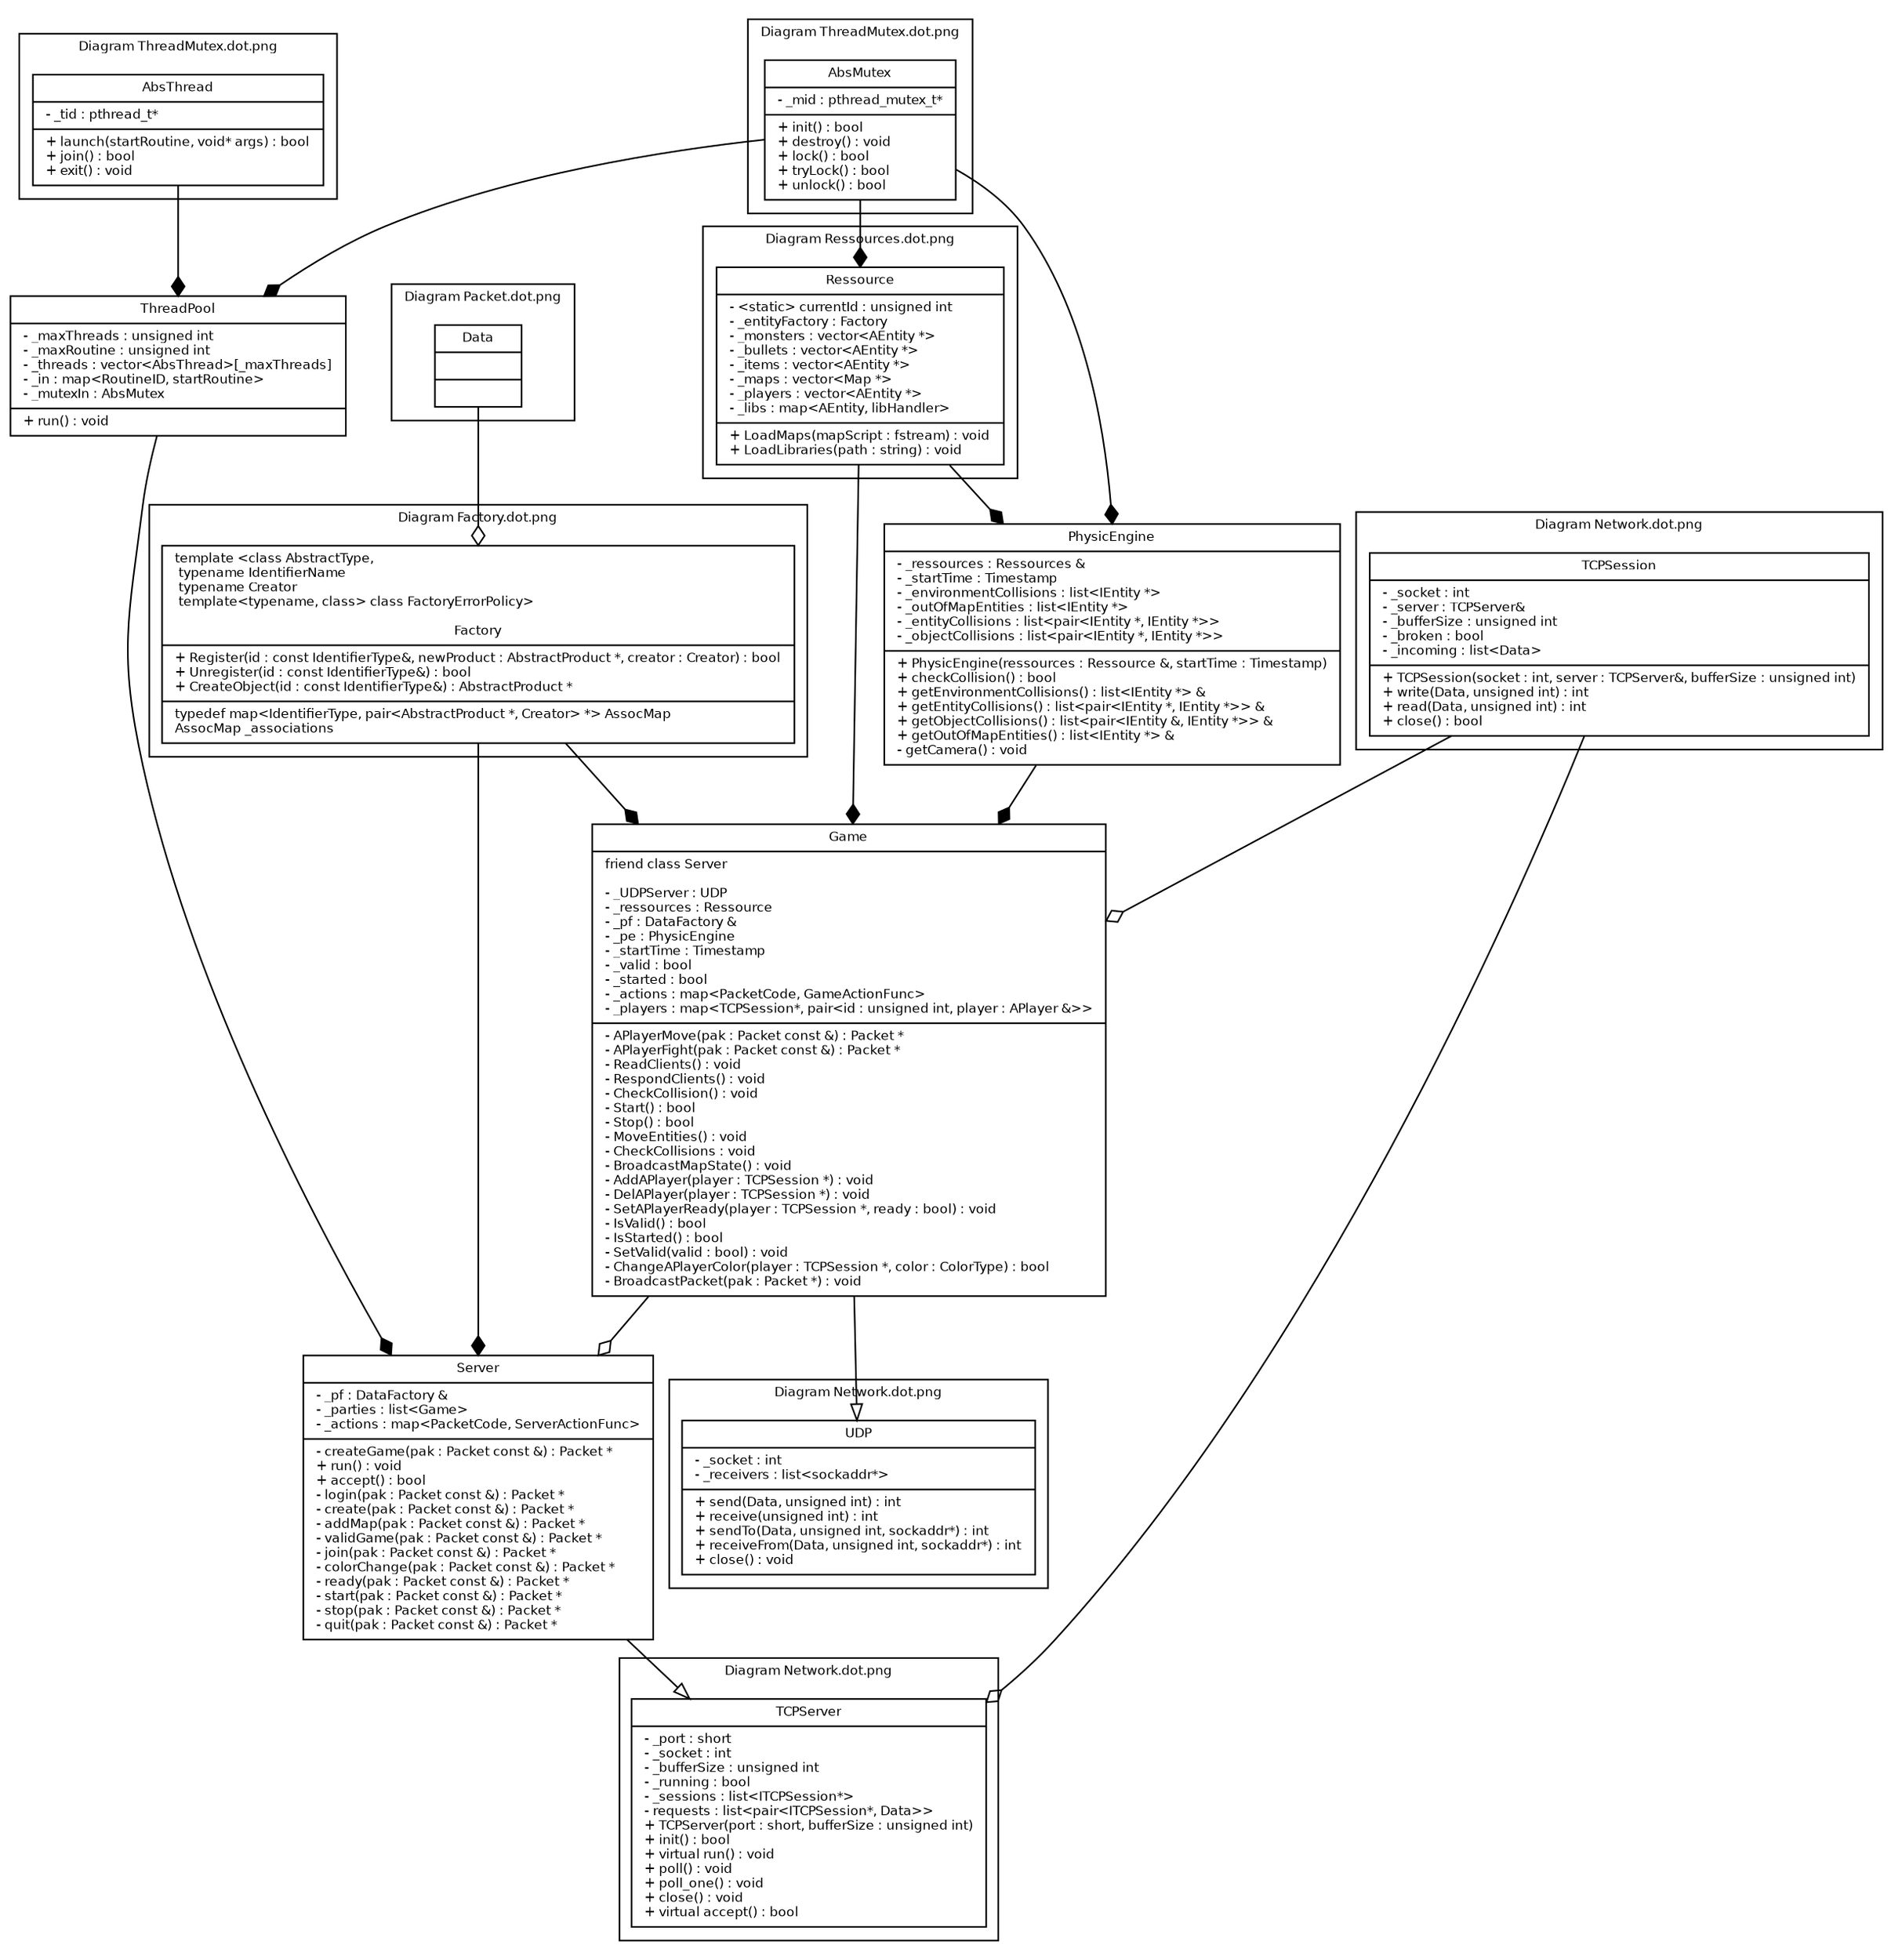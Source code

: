 digraph G {
fontname = "Bitstream Vera Sans"
fontsize = 8

node [
fontname = "Bitstream Vera Sans"
fontsize = 8
shape = "record"
]

subgraph clusterRessources1 {
label = "Diagram Ressources.dot.png"

// Class Ressource
Ressource [
label = "{\
Ressource|\
- \<static\> currentId : unsigned int\l\
- _entityFactory : Factory\l\
- _monsters : vector\<AEntity *\>\l\
- _bullets : vector\<AEntity *\>\l\
- _items : vector\<AEntity *\>\l\
- _maps : vector\<Map *\>\l\
- _players : vector\<AEntity *\>\l\
- _libs : map\<AEntity, libHandler\>\l|\
+ LoadMaps(mapScript : fstream) : void\l\
+ LoadLibraries(path : string) : void\l\
}"

]
}

// Class Game
Game [
label = "{\
Game|\
friend class Server\l\l\
- _UDPServer : UDP\l\
- _ressources : Ressource\l\
- _pf : DataFactory &\l\
- _pe : PhysicEngine\l\
- _startTime : Timestamp\l\
- _valid : bool\l\
- _started : bool\l\
- _actions : map\<PacketCode, GameActionFunc\>\l\
- _players : map\<TCPSession*, pair\<id : unsigned int, player : APlayer &\>\>\l|\
- APlayerMove(pak : Packet const &) : Packet *\l\
- APlayerFight(pak : Packet const &) : Packet *\l\
- ReadClients() : void\l\
- RespondClients() : void\l\
- CheckCollision() : void\l\
- Start() : bool\l\
- Stop() : bool\l\
- MoveEntities() : void\l\
- CheckCollisions : void\l\
- BroadcastMapState() : void\l\
- AddAPlayer(player : TCPSession *) : void\l\
- DelAPlayer(player : TCPSession *) : void\l\
- SetAPlayerReady(player : TCPSession *, ready : bool) : void\l\
- IsValid() : bool\l\
- IsStarted() : bool\l\
- SetValid(valid : bool) : void\l\
- ChangeAPlayerColor(player : TCPSession *, color : ColorType) : bool\l\
- BroadcastPacket(pak : Packet *) : void\l\
}"
]

// Class PhysicEngine
PhysicEngine [
label = "{\
PhysicEngine|\
- _ressources : Ressources &\l\
- _startTime : Timestamp\l\
- _environmentCollisions : list\<IEntity *\>\l\
- _outOfMapEntities : list\<IEntity *\>\l\
- _entityCollisions : list\<pair\<IEntity *, IEntity *\>\>\l\
- _objectCollisions : list\<pair\<IEntity *, IEntity *\>\>\l|\
+ PhysicEngine(ressources : Ressource &, startTime : Timestamp)\l\
+ checkCollision() : bool\l\
+ getEnvironmentCollisions() : list\<IEntity *\> &\l\
+ getEntityCollisions() : list\<pair\<IEntity *, IEntity *\>\> &\l\
+ getObjectCollisions() : list\<pair\<IEntity &, IEntity *\>\> &\l\
+ getOutOfMapEntities() : list\<IEntity *\> &\l\
- getCamera() : void\l\
}"
]

// Class Server
Server [
label = "{\
Server|\
- _pf : DataFactory &\l\
- _parties : list\<Game\>\l\
- _actions : map\<PacketCode, ServerActionFunc\>\l|\
- createGame(pak : Packet const &) : Packet *\l\
+ run() : void\l\
+ accept() : bool\l\
- login(pak : Packet const &) : Packet *\l\
- create(pak : Packet const &) : Packet *\l\
- addMap(pak : Packet const &) : Packet *\l\
- validGame(pak : Packet const &) : Packet *\l\
- join(pak : Packet const &) : Packet *\l\
- colorChange(pak : Packet const &) : Packet *\l\
- ready(pak : Packet const &) : Packet *\l\
- start(pak : Packet const &) : Packet *\l\
- stop(pak : Packet const &) : Packet *\l\
- quit(pak : Packet const &) : Packet *\l\
}"
]

//
// TCPSESSION SUBGRAPH
//
subgraph clusterTCPSession {
label = "Diagram Network.dot.png"

// Class TCPSession
TCPSession [
label = "{\
TCPSession|\
- _socket : int\l\
- _server : TCPServer&\l\
- _bufferSize : unsigned int\l\
- _broken : bool\l\
- _incoming : list\<Data\>\l|\
+ TCPSession(socket : int, server : TCPServer&, bufferSize : unsigned int)\l\
+ write(Data, unsigned int) : int\l\
+ read(Data, unsigned int) : int\l\
+ close() : bool\l\
}"
]

} // END : TCPSESSION SUBGRAPH

//
// UDP SUBGRAPH
//
subgraph clusterUDP {
label = "Diagram Network.dot.png"

// Class UDP
UDP [
label = "{\
UDP|\
- _socket : int\l\
- _receivers : list\<sockaddr*\>\l|\
+ send(Data, unsigned int) : int\l\
+ receive(unsigned int) : int\l\
+ sendTo(Data, unsigned int, sockaddr*) : int\l\
+ receiveFrom(Data, unsigned int, sockaddr*) : int\l\
+ close() : void\l\
}"
]

} // END : UDP SUBGRAPH

//
// TCPSERVER SUBGRAPH
//
subgraph clusterTCPServer {
label = "Diagram Network.dot.png"

// Class TCPServer_Unix
TCPServer [
label = "{\
TCPServer|\
- _port : short\l\
- _socket : int\l\
- _bufferSize : unsigned int\l\
- _running : bool\l\
- _sessions : list\<ITCPSession*\>\l\
- requests : list\<pair\<ITCPSession*, Data\>\>\l\
+ TCPServer(port : short, bufferSize : unsigned int)\l\
+ init() : bool\l\
+ virtual run() : void\l\
+ poll() : void\l\
+ poll_one() : void\l\
+ close() : void\l\
+ virtual accept() : bool\l\
}"
]

} // END : TCPSERVER SUBGRAPH

ThreadPool [
label = "{\
ThreadPool|\
- _maxThreads : unsigned int\l\
- _maxRoutine : unsigned int\l\
- _threads : vector\<AbsThread\>[_maxThreads]\l\
- _in : map\<RoutineID, startRoutine\>\l\
- _mutexIn : AbsMutex\l|\
+ run() : void\l\
}"
]

//
// THREAD SUBGRAPH
//
subgraph clusterThread {
label = "Diagram ThreadMutex.dot.png"

// Concrete thread class for unix
AbsThread [
label = "{\
AbsThread|\
- _tid : pthread_t*\l|\
+ launch(startRoutine, void* args) : bool\l\
+ join() : bool\l\
+ exit() : void\l\
}"
]

} // END : THREAD SUBGRAPH

//
// MUTEX SUBGRAPH
//
subgraph clusterMutex {
label = "Diagram ThreadMutex.dot.png"

// Class AbsMutex
AbsMutex [
label = "{\
AbsMutex|\
- _mid : pthread_mutex_t*\l|\
+ init() : bool\l\
+ destroy() : void\l\
+ lock() : bool\l\
+ tryLock() : bool\l\
+ unlock() : bool\l\
}"
]

} // END : MUTEX SUBGRAPH

//
// APACKET SUBGRAPH
//
subgraph clusterPacket {
label = "Diagram Packet.dot.png"

Packet [
label = "{\
Data||\
}"
]

}

subgraph clusterGenericFactory {
label = "Diagram Factory.dot.png"

// Template class Factory
Factory [
label = "{\
template \<class AbstractType,\l\
		  typename IdentifierName\l\
		  typename Creator\l\
		  template\<typename, class\> class FactoryErrorPolicy\>\l\l\
Factory|\
+ Register(id : const IdentifierType&, newProduct : AbstractProduct *, creator : Creator) : bool\l\
+ Unregister(id : const IdentifierType&) : bool\l\
+ CreateObject(id : const IdentifierType&) : AbstractProduct *\l|\
typedef map\<IdentifierType, pair\<AbstractProduct *, Creator\> *\> AssocMap\l\
AssocMap _associations\l\
}"
]

}

edge [
fontname = "Bitstream Vera Sans"
fontsize = 8
]

// Composition
AbsMutex -> PhysicEngine [arrowhead = "diamond" style = "solid"]
AbsMutex -> Ressource [arrowhead = "diamond" style = "solid"]
Ressource -> Game [arrowhead = "diamond" style = "solid"]
Factory -> Server [arrowhead = "diamond" style = "solid"]
Factory -> Game [arrowhead = "diamond" style = "solid"]
PhysicEngine -> Game [arrowhead = "diamond" style = "solid"]
Ressource -> PhysicEngine [arrowhead = "diamond" style = "solid"]
ThreadPool -> Server [arrowhead = "diamond" style = "solid"]
AbsThread -> ThreadPool [arrowhead = "diamond" style = "solid"]
AbsMutex -> ThreadPool [arrowhead = "diamond" style = "solid"]

// Aggregation
TCPSession -> TCPServer [arrowhead = "odiamond" style = "solid"]
TCPSession -> Game [arrowhead = "odiamond" style = "solid"]
Game -> Server [arrowhead = "odiamond" style = "solid"]
Packet -> Factory [arrowhead = "odiamond" style = "solid"]

// Heritage
Server -> TCPServer [arrowhead = "onormal" style = "solid"]
Game -> UDP [arrowhead = "onormal" style = "solid"] 

}
